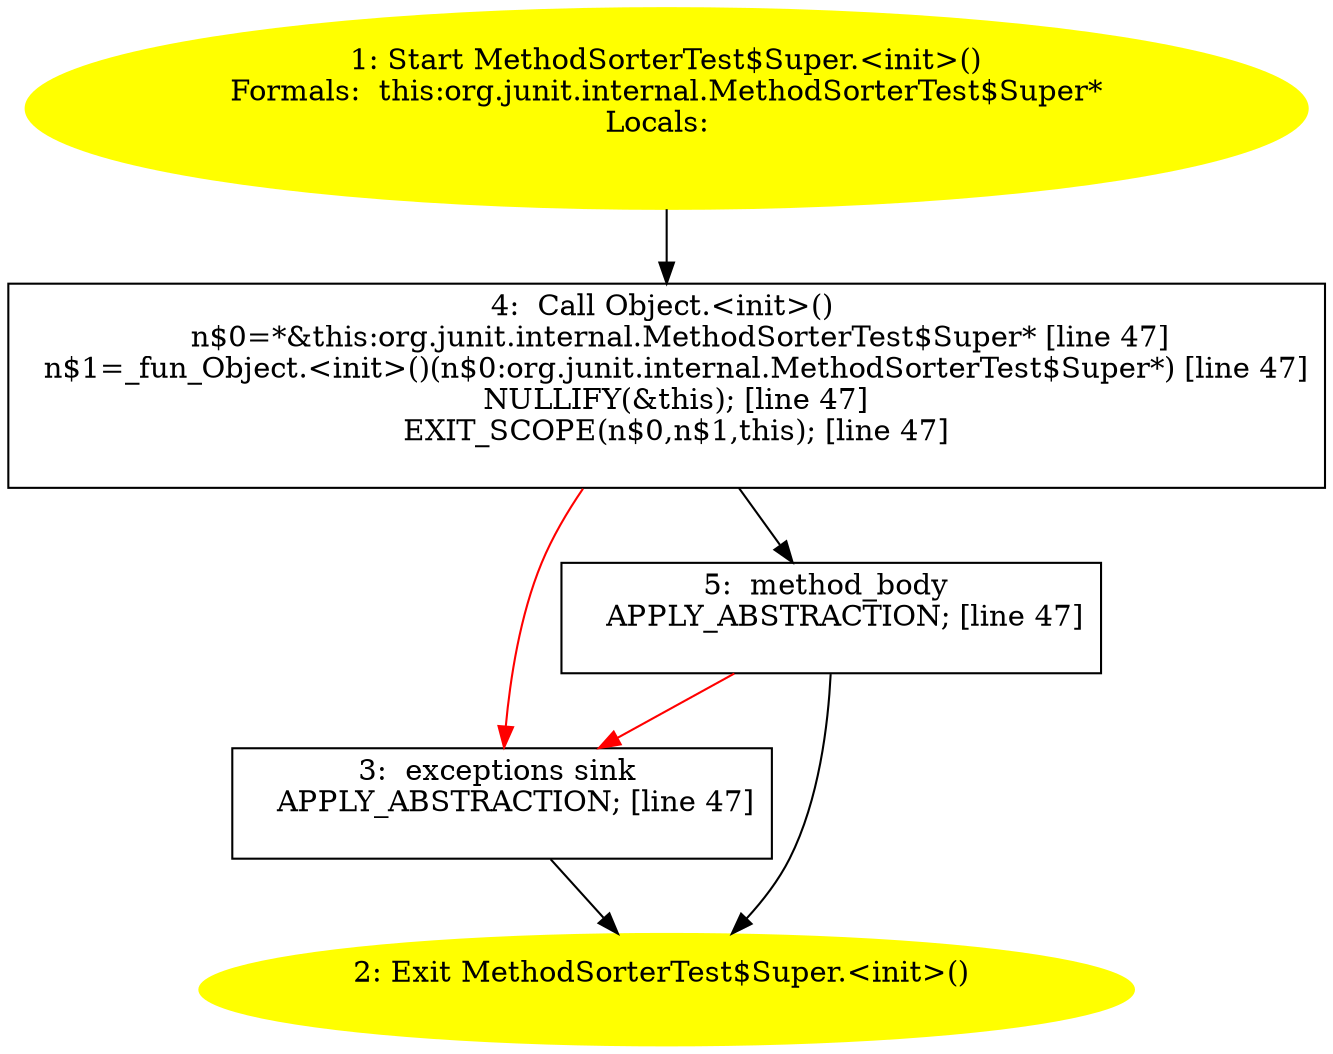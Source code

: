 /* @generated */
digraph cfg {
"org.junit.internal.MethodSorterTest$Super.<init>().b757a2165b14f06b1f6e22d7bd9e3f77_1" [label="1: Start MethodSorterTest$Super.<init>()\nFormals:  this:org.junit.internal.MethodSorterTest$Super*\nLocals:  \n  " color=yellow style=filled]
	

	 "org.junit.internal.MethodSorterTest$Super.<init>().b757a2165b14f06b1f6e22d7bd9e3f77_1" -> "org.junit.internal.MethodSorterTest$Super.<init>().b757a2165b14f06b1f6e22d7bd9e3f77_4" ;
"org.junit.internal.MethodSorterTest$Super.<init>().b757a2165b14f06b1f6e22d7bd9e3f77_2" [label="2: Exit MethodSorterTest$Super.<init>() \n  " color=yellow style=filled]
	

"org.junit.internal.MethodSorterTest$Super.<init>().b757a2165b14f06b1f6e22d7bd9e3f77_3" [label="3:  exceptions sink \n   APPLY_ABSTRACTION; [line 47]\n " shape="box"]
	

	 "org.junit.internal.MethodSorterTest$Super.<init>().b757a2165b14f06b1f6e22d7bd9e3f77_3" -> "org.junit.internal.MethodSorterTest$Super.<init>().b757a2165b14f06b1f6e22d7bd9e3f77_2" ;
"org.junit.internal.MethodSorterTest$Super.<init>().b757a2165b14f06b1f6e22d7bd9e3f77_4" [label="4:  Call Object.<init>() \n   n$0=*&this:org.junit.internal.MethodSorterTest$Super* [line 47]\n  n$1=_fun_Object.<init>()(n$0:org.junit.internal.MethodSorterTest$Super*) [line 47]\n  NULLIFY(&this); [line 47]\n  EXIT_SCOPE(n$0,n$1,this); [line 47]\n " shape="box"]
	

	 "org.junit.internal.MethodSorterTest$Super.<init>().b757a2165b14f06b1f6e22d7bd9e3f77_4" -> "org.junit.internal.MethodSorterTest$Super.<init>().b757a2165b14f06b1f6e22d7bd9e3f77_5" ;
	 "org.junit.internal.MethodSorterTest$Super.<init>().b757a2165b14f06b1f6e22d7bd9e3f77_4" -> "org.junit.internal.MethodSorterTest$Super.<init>().b757a2165b14f06b1f6e22d7bd9e3f77_3" [color="red" ];
"org.junit.internal.MethodSorterTest$Super.<init>().b757a2165b14f06b1f6e22d7bd9e3f77_5" [label="5:  method_body \n   APPLY_ABSTRACTION; [line 47]\n " shape="box"]
	

	 "org.junit.internal.MethodSorterTest$Super.<init>().b757a2165b14f06b1f6e22d7bd9e3f77_5" -> "org.junit.internal.MethodSorterTest$Super.<init>().b757a2165b14f06b1f6e22d7bd9e3f77_2" ;
	 "org.junit.internal.MethodSorterTest$Super.<init>().b757a2165b14f06b1f6e22d7bd9e3f77_5" -> "org.junit.internal.MethodSorterTest$Super.<init>().b757a2165b14f06b1f6e22d7bd9e3f77_3" [color="red" ];
}
